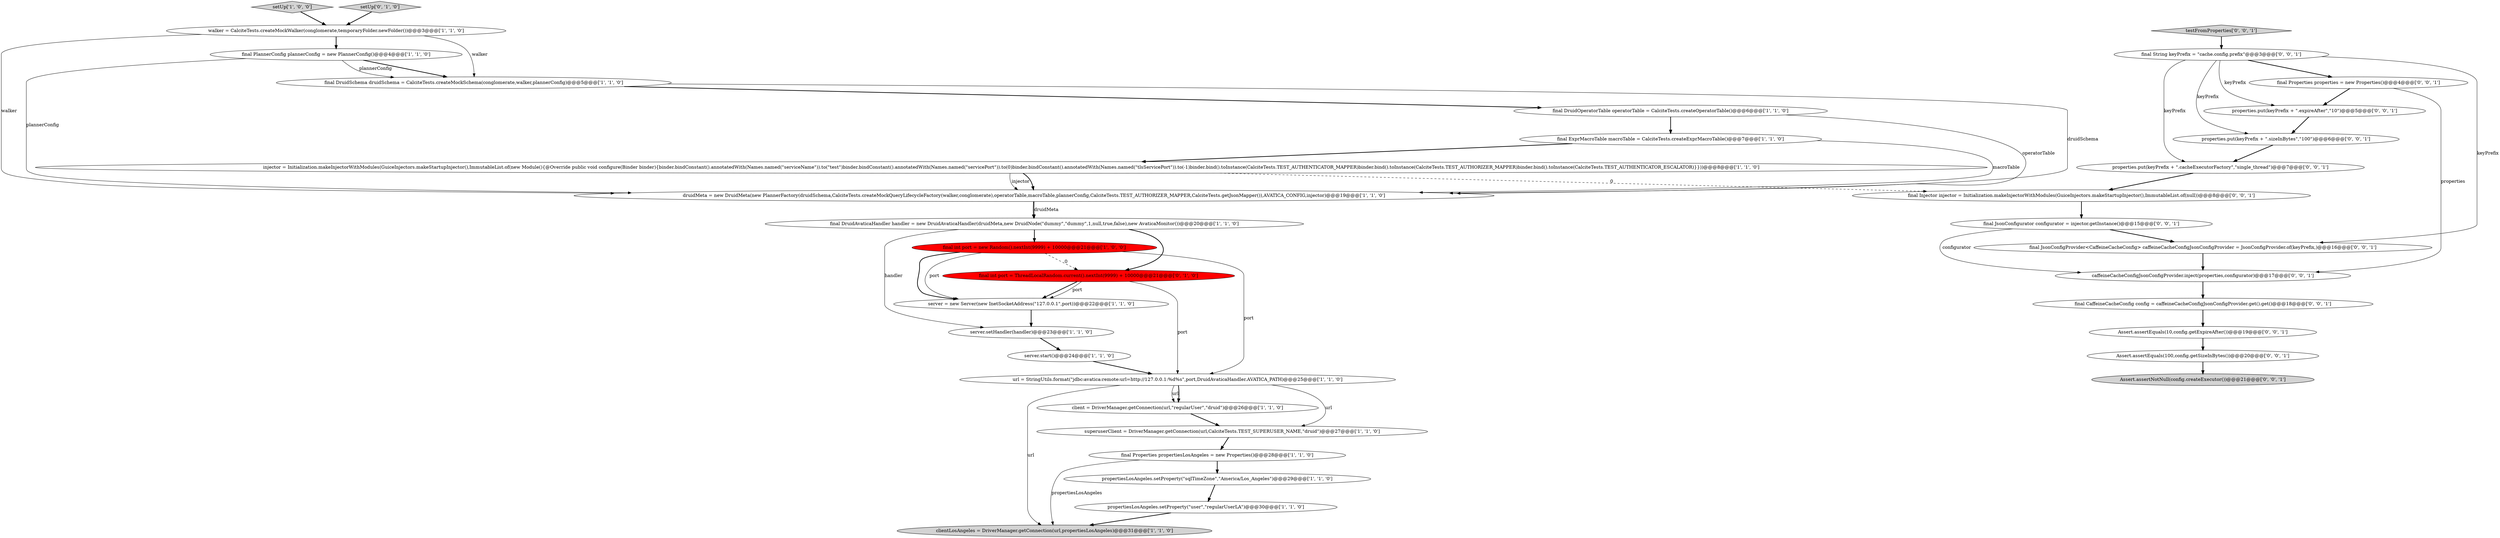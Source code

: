 digraph {
19 [style = filled, label = "final DruidAvaticaHandler handler = new DruidAvaticaHandler(druidMeta,new DruidNode(\"dummy\",\"dummy\",1,null,true,false),new AvaticaMonitor())@@@20@@@['1', '1', '0']", fillcolor = white, shape = ellipse image = "AAA0AAABBB1BBB"];
10 [style = filled, label = "clientLosAngeles = DriverManager.getConnection(url,propertiesLosAngeles)@@@31@@@['1', '1', '0']", fillcolor = lightgray, shape = ellipse image = "AAA0AAABBB1BBB"];
18 [style = filled, label = "url = StringUtils.format(\"jdbc:avatica:remote:url=http://127.0.0.1:%d%s\",port,DruidAvaticaHandler.AVATICA_PATH)@@@25@@@['1', '1', '0']", fillcolor = white, shape = ellipse image = "AAA0AAABBB1BBB"];
4 [style = filled, label = "injector = Initialization.makeInjectorWithModules(GuiceInjectors.makeStartupInjector(),ImmutableList.of(new Module(){@Override public void configure(Binder binder){binder.bindConstant().annotatedWith(Names.named(\"serviceName\")).to(\"test\")binder.bindConstant().annotatedWith(Names.named(\"servicePort\")).to(0)binder.bindConstant().annotatedWith(Names.named(\"tlsServicePort\")).to(-1)binder.bind().toInstance(CalciteTests.TEST_AUTHENTICATOR_MAPPER)binder.bind().toInstance(CalciteTests.TEST_AUTHORIZER_MAPPER)binder.bind().toInstance(CalciteTests.TEST_AUTHENTICATOR_ESCALATOR)}}))@@@8@@@['1', '1', '0']", fillcolor = white, shape = ellipse image = "AAA0AAABBB1BBB"];
3 [style = filled, label = "final PlannerConfig plannerConfig = new PlannerConfig()@@@4@@@['1', '1', '0']", fillcolor = white, shape = ellipse image = "AAA0AAABBB1BBB"];
7 [style = filled, label = "final int port = new Random().nextInt(9999) + 10000@@@21@@@['1', '0', '0']", fillcolor = red, shape = ellipse image = "AAA1AAABBB1BBB"];
28 [style = filled, label = "properties.put(keyPrefix + \".cacheExecutorFactory\",\"single_thread\")@@@7@@@['0', '0', '1']", fillcolor = white, shape = ellipse image = "AAA0AAABBB3BBB"];
13 [style = filled, label = "server.setHandler(handler)@@@23@@@['1', '1', '0']", fillcolor = white, shape = ellipse image = "AAA0AAABBB1BBB"];
22 [style = filled, label = "testFromProperties['0', '0', '1']", fillcolor = lightgray, shape = diamond image = "AAA0AAABBB3BBB"];
0 [style = filled, label = "setUp['1', '0', '0']", fillcolor = lightgray, shape = diamond image = "AAA0AAABBB1BBB"];
26 [style = filled, label = "final JsonConfigurator configurator = injector.getInstance()@@@15@@@['0', '0', '1']", fillcolor = white, shape = ellipse image = "AAA0AAABBB3BBB"];
2 [style = filled, label = "server.start()@@@24@@@['1', '1', '0']", fillcolor = white, shape = ellipse image = "AAA0AAABBB1BBB"];
31 [style = filled, label = "Assert.assertEquals(10,config.getExpireAfter())@@@19@@@['0', '0', '1']", fillcolor = white, shape = ellipse image = "AAA0AAABBB3BBB"];
35 [style = filled, label = "Assert.assertEquals(100,config.getSizeInBytes())@@@20@@@['0', '0', '1']", fillcolor = white, shape = ellipse image = "AAA0AAABBB3BBB"];
5 [style = filled, label = "propertiesLosAngeles.setProperty(\"user\",\"regularUserLA\")@@@30@@@['1', '1', '0']", fillcolor = white, shape = ellipse image = "AAA0AAABBB1BBB"];
27 [style = filled, label = "properties.put(keyPrefix + \".sizeInBytes\",\"100\")@@@6@@@['0', '0', '1']", fillcolor = white, shape = ellipse image = "AAA0AAABBB3BBB"];
11 [style = filled, label = "final DruidSchema druidSchema = CalciteTests.createMockSchema(conglomerate,walker,plannerConfig)@@@5@@@['1', '1', '0']", fillcolor = white, shape = ellipse image = "AAA0AAABBB1BBB"];
33 [style = filled, label = "final CaffeineCacheConfig config = caffeineCacheConfigJsonConfigProvider.get().get()@@@18@@@['0', '0', '1']", fillcolor = white, shape = ellipse image = "AAA0AAABBB3BBB"];
25 [style = filled, label = "Assert.assertNotNull(config.createExecutor())@@@21@@@['0', '0', '1']", fillcolor = lightgray, shape = ellipse image = "AAA0AAABBB3BBB"];
29 [style = filled, label = "final String keyPrefix = \"cache.config.prefix\"@@@3@@@['0', '0', '1']", fillcolor = white, shape = ellipse image = "AAA0AAABBB3BBB"];
1 [style = filled, label = "server = new Server(new InetSocketAddress(\"127.0.0.1\",port))@@@22@@@['1', '1', '0']", fillcolor = white, shape = ellipse image = "AAA0AAABBB1BBB"];
16 [style = filled, label = "druidMeta = new DruidMeta(new PlannerFactory(druidSchema,CalciteTests.createMockQueryLifecycleFactory(walker,conglomerate),operatorTable,macroTable,plannerConfig,CalciteTests.TEST_AUTHORIZER_MAPPER,CalciteTests.getJsonMapper()),AVATICA_CONFIG,injector)@@@19@@@['1', '1', '0']", fillcolor = white, shape = ellipse image = "AAA0AAABBB1BBB"];
12 [style = filled, label = "final Properties propertiesLosAngeles = new Properties()@@@28@@@['1', '1', '0']", fillcolor = white, shape = ellipse image = "AAA0AAABBB1BBB"];
23 [style = filled, label = "properties.put(keyPrefix + \".expireAfter\",\"10\")@@@5@@@['0', '0', '1']", fillcolor = white, shape = ellipse image = "AAA0AAABBB3BBB"];
20 [style = filled, label = "setUp['0', '1', '0']", fillcolor = lightgray, shape = diamond image = "AAA0AAABBB2BBB"];
9 [style = filled, label = "client = DriverManager.getConnection(url,\"regularUser\",\"druid\")@@@26@@@['1', '1', '0']", fillcolor = white, shape = ellipse image = "AAA0AAABBB1BBB"];
24 [style = filled, label = "caffeineCacheConfigJsonConfigProvider.inject(properties,configurator)@@@17@@@['0', '0', '1']", fillcolor = white, shape = ellipse image = "AAA0AAABBB3BBB"];
17 [style = filled, label = "walker = CalciteTests.createMockWalker(conglomerate,temporaryFolder.newFolder())@@@3@@@['1', '1', '0']", fillcolor = white, shape = ellipse image = "AAA0AAABBB1BBB"];
14 [style = filled, label = "superuserClient = DriverManager.getConnection(url,CalciteTests.TEST_SUPERUSER_NAME,\"druid\")@@@27@@@['1', '1', '0']", fillcolor = white, shape = ellipse image = "AAA0AAABBB1BBB"];
6 [style = filled, label = "final DruidOperatorTable operatorTable = CalciteTests.createOperatorTable()@@@6@@@['1', '1', '0']", fillcolor = white, shape = ellipse image = "AAA0AAABBB1BBB"];
30 [style = filled, label = "final Injector injector = Initialization.makeInjectorWithModules(GuiceInjectors.makeStartupInjector(),ImmutableList.of(null))@@@8@@@['0', '0', '1']", fillcolor = white, shape = ellipse image = "AAA0AAABBB3BBB"];
8 [style = filled, label = "propertiesLosAngeles.setProperty(\"sqlTimeZone\",\"America/Los_Angeles\")@@@29@@@['1', '1', '0']", fillcolor = white, shape = ellipse image = "AAA0AAABBB1BBB"];
34 [style = filled, label = "final JsonConfigProvider<CaffeineCacheConfig> caffeineCacheConfigJsonConfigProvider = JsonConfigProvider.of(keyPrefix,)@@@16@@@['0', '0', '1']", fillcolor = white, shape = ellipse image = "AAA0AAABBB3BBB"];
15 [style = filled, label = "final ExprMacroTable macroTable = CalciteTests.createExprMacroTable()@@@7@@@['1', '1', '0']", fillcolor = white, shape = ellipse image = "AAA0AAABBB1BBB"];
21 [style = filled, label = "final int port = ThreadLocalRandom.current().nextInt(9999) + 10000@@@21@@@['0', '1', '0']", fillcolor = red, shape = ellipse image = "AAA1AAABBB2BBB"];
32 [style = filled, label = "final Properties properties = new Properties()@@@4@@@['0', '0', '1']", fillcolor = white, shape = ellipse image = "AAA0AAABBB3BBB"];
21->18 [style = solid, label="port"];
5->10 [style = bold, label=""];
18->14 [style = solid, label="url"];
20->17 [style = bold, label=""];
7->1 [style = bold, label=""];
32->23 [style = bold, label=""];
19->13 [style = solid, label="handler"];
7->21 [style = dashed, label="0"];
23->27 [style = bold, label=""];
28->30 [style = bold, label=""];
12->10 [style = solid, label="propertiesLosAngeles"];
0->17 [style = bold, label=""];
27->28 [style = bold, label=""];
11->6 [style = bold, label=""];
26->34 [style = bold, label=""];
30->26 [style = bold, label=""];
3->11 [style = bold, label=""];
22->29 [style = bold, label=""];
4->30 [style = dashed, label="0"];
2->18 [style = bold, label=""];
18->9 [style = solid, label="url"];
29->27 [style = solid, label="keyPrefix"];
29->23 [style = solid, label="keyPrefix"];
32->24 [style = solid, label="properties"];
16->19 [style = bold, label=""];
18->10 [style = solid, label="url"];
1->13 [style = bold, label=""];
6->15 [style = bold, label=""];
26->24 [style = solid, label="configurator"];
35->25 [style = bold, label=""];
6->16 [style = solid, label="operatorTable"];
24->33 [style = bold, label=""];
34->24 [style = bold, label=""];
31->35 [style = bold, label=""];
8->5 [style = bold, label=""];
12->8 [style = bold, label=""];
29->28 [style = solid, label="keyPrefix"];
29->32 [style = bold, label=""];
7->1 [style = solid, label="port"];
14->12 [style = bold, label=""];
21->1 [style = bold, label=""];
15->4 [style = bold, label=""];
18->9 [style = bold, label=""];
9->14 [style = bold, label=""];
17->3 [style = bold, label=""];
17->16 [style = solid, label="walker"];
33->31 [style = bold, label=""];
7->18 [style = solid, label="port"];
11->16 [style = solid, label="druidSchema"];
29->34 [style = solid, label="keyPrefix"];
16->19 [style = solid, label="druidMeta"];
4->16 [style = solid, label="injector"];
21->1 [style = solid, label="port"];
17->11 [style = solid, label="walker"];
19->7 [style = bold, label=""];
3->11 [style = solid, label="plannerConfig"];
4->16 [style = bold, label=""];
3->16 [style = solid, label="plannerConfig"];
15->16 [style = solid, label="macroTable"];
13->2 [style = bold, label=""];
19->21 [style = bold, label=""];
}
